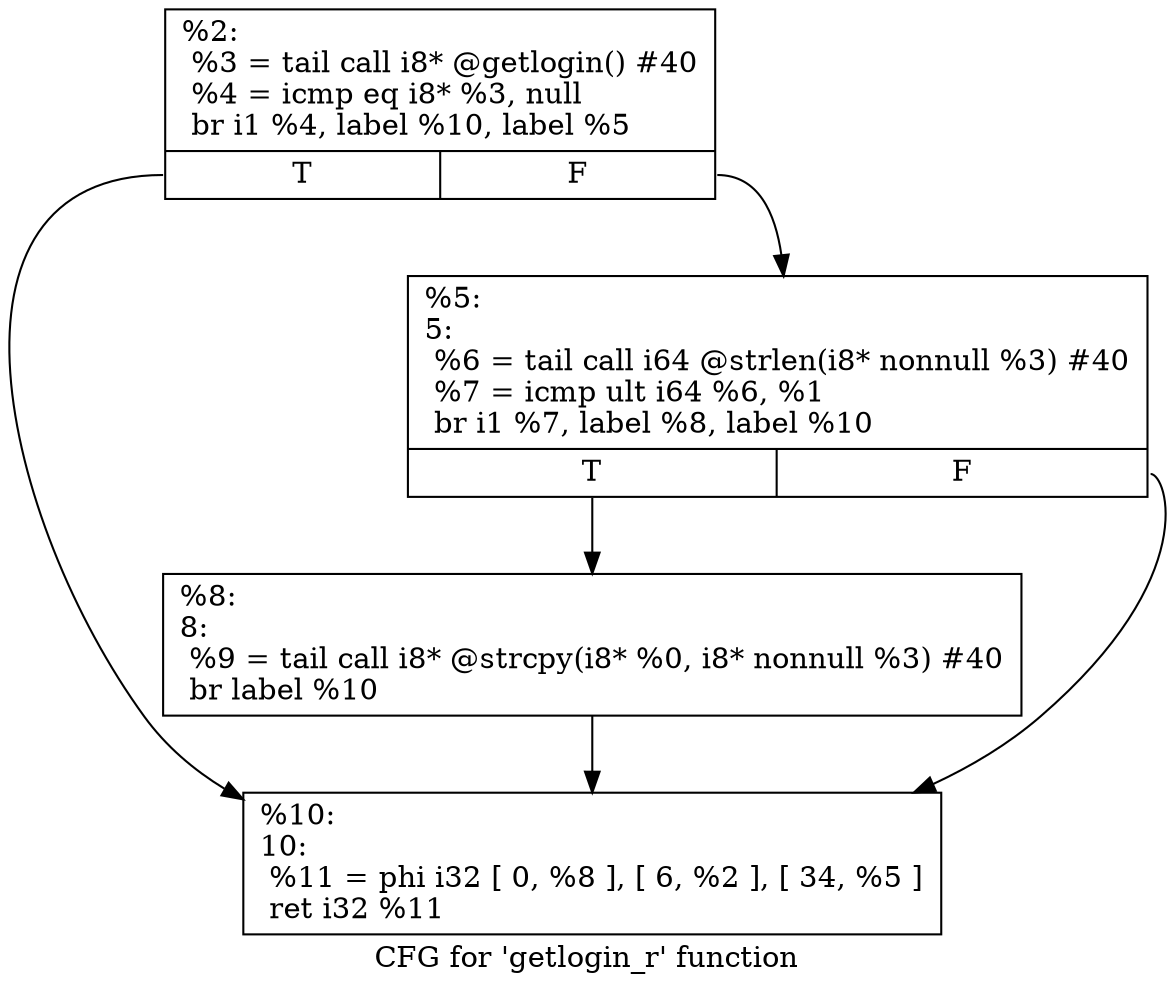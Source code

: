 digraph "CFG for 'getlogin_r' function" {
	label="CFG for 'getlogin_r' function";

	Node0x1e77030 [shape=record,label="{%2:\l  %3 = tail call i8* @getlogin() #40\l  %4 = icmp eq i8* %3, null\l  br i1 %4, label %10, label %5\l|{<s0>T|<s1>F}}"];
	Node0x1e77030:s0 -> Node0x1e77120;
	Node0x1e77030:s1 -> Node0x1e77080;
	Node0x1e77080 [shape=record,label="{%5:\l5:                                                \l  %6 = tail call i64 @strlen(i8* nonnull %3) #40\l  %7 = icmp ult i64 %6, %1\l  br i1 %7, label %8, label %10\l|{<s0>T|<s1>F}}"];
	Node0x1e77080:s0 -> Node0x1e770d0;
	Node0x1e77080:s1 -> Node0x1e77120;
	Node0x1e770d0 [shape=record,label="{%8:\l8:                                                \l  %9 = tail call i8* @strcpy(i8* %0, i8* nonnull %3) #40\l  br label %10\l}"];
	Node0x1e770d0 -> Node0x1e77120;
	Node0x1e77120 [shape=record,label="{%10:\l10:                                               \l  %11 = phi i32 [ 0, %8 ], [ 6, %2 ], [ 34, %5 ]\l  ret i32 %11\l}"];
}
